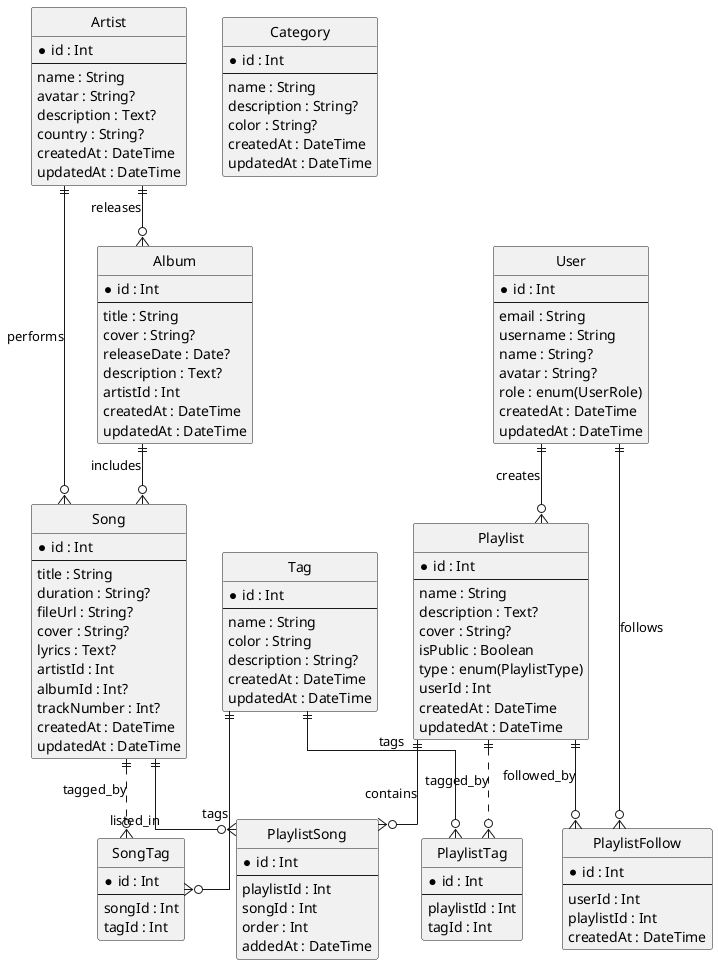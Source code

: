 @startuml
hide circle
skinparam linetype ortho

entity "User" as User {
  *id : Int
  --
  email : String
  username : String
  name : String?
  avatar : String?
  role : enum(UserRole)
  createdAt : DateTime
  updatedAt : DateTime
}

entity "Playlist" as Playlist {
  *id : Int
  --
  name : String
  description : Text?
  cover : String?
  isPublic : Boolean
  type : enum(PlaylistType)
  userId : Int
  createdAt : DateTime
  updatedAt : DateTime
}

entity "PlaylistSong" as PlaylistSong {
  *id : Int
  --
  playlistId : Int
  songId : Int
  order : Int
  addedAt : DateTime
}

entity "Song" as Song {
  *id : Int
  --
  title : String
  duration : String?
  fileUrl : String?
  cover : String?
  lyrics : Text?
  artistId : Int
  albumId : Int?
  trackNumber : Int?
  createdAt : DateTime
  updatedAt : DateTime
}

entity "Artist" as Artist {
  *id : Int
  --
  name : String
  avatar : String?
  description : Text?
  country : String?
  createdAt : DateTime
  updatedAt : DateTime
}

entity "Album" as Album {
  *id : Int
  --
  title : String
  cover : String?
  releaseDate : Date?
  description : Text?
  artistId : Int
  createdAt : DateTime
  updatedAt : DateTime
}

entity "Category" as Category {
  *id : Int
  --
  name : String
  description : String?
  color : String?
  createdAt : DateTime
  updatedAt : DateTime
}

entity "Tag" as Tag {
  *id : Int
  --
  name : String
  color : String
  description : String?
  createdAt : DateTime
  updatedAt : DateTime
}

entity "PlaylistTag" as PlaylistTag {
  *id : Int
  --
  playlistId : Int
  tagId : Int
}

entity "SongTag" as SongTag {
  *id : Int
  --
  songId : Int
  tagId : Int
}

entity "PlaylistFollow" as PlaylistFollow {
  *id : Int
  --
  userId : Int
  playlistId : Int
  createdAt : DateTime
}

User ||--o{ Playlist : creates
Playlist ||--o{ PlaylistSong : contains
Song ||--o{ PlaylistSong : listed_in
Artist ||--o{ Song : performs
Artist ||--o{ Album : releases
Album ||--o{ Song : includes
Song ||..o{ SongTag : tagged_by
Tag ||--o{ SongTag : tags
Playlist ||..o{ PlaylistTag : tagged_by
Tag ||--o{ PlaylistTag : tags
User ||--o{ PlaylistFollow : follows
Playlist ||--o{ PlaylistFollow : followed_by

@enduml

